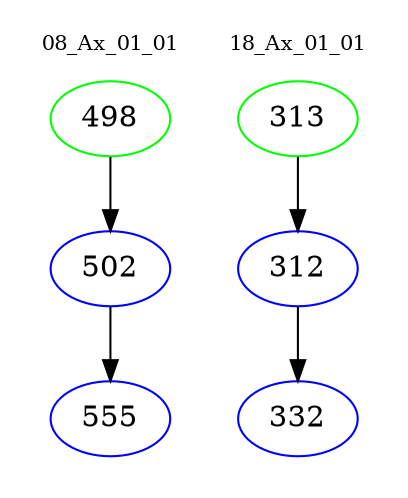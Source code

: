 digraph{
subgraph cluster_0 {
color = white
label = "08_Ax_01_01";
fontsize=10;
T0_498 [label="498", color="green"]
T0_498 -> T0_502 [color="black"]
T0_502 [label="502", color="blue"]
T0_502 -> T0_555 [color="black"]
T0_555 [label="555", color="blue"]
}
subgraph cluster_1 {
color = white
label = "18_Ax_01_01";
fontsize=10;
T1_313 [label="313", color="green"]
T1_313 -> T1_312 [color="black"]
T1_312 [label="312", color="blue"]
T1_312 -> T1_332 [color="black"]
T1_332 [label="332", color="blue"]
}
}

